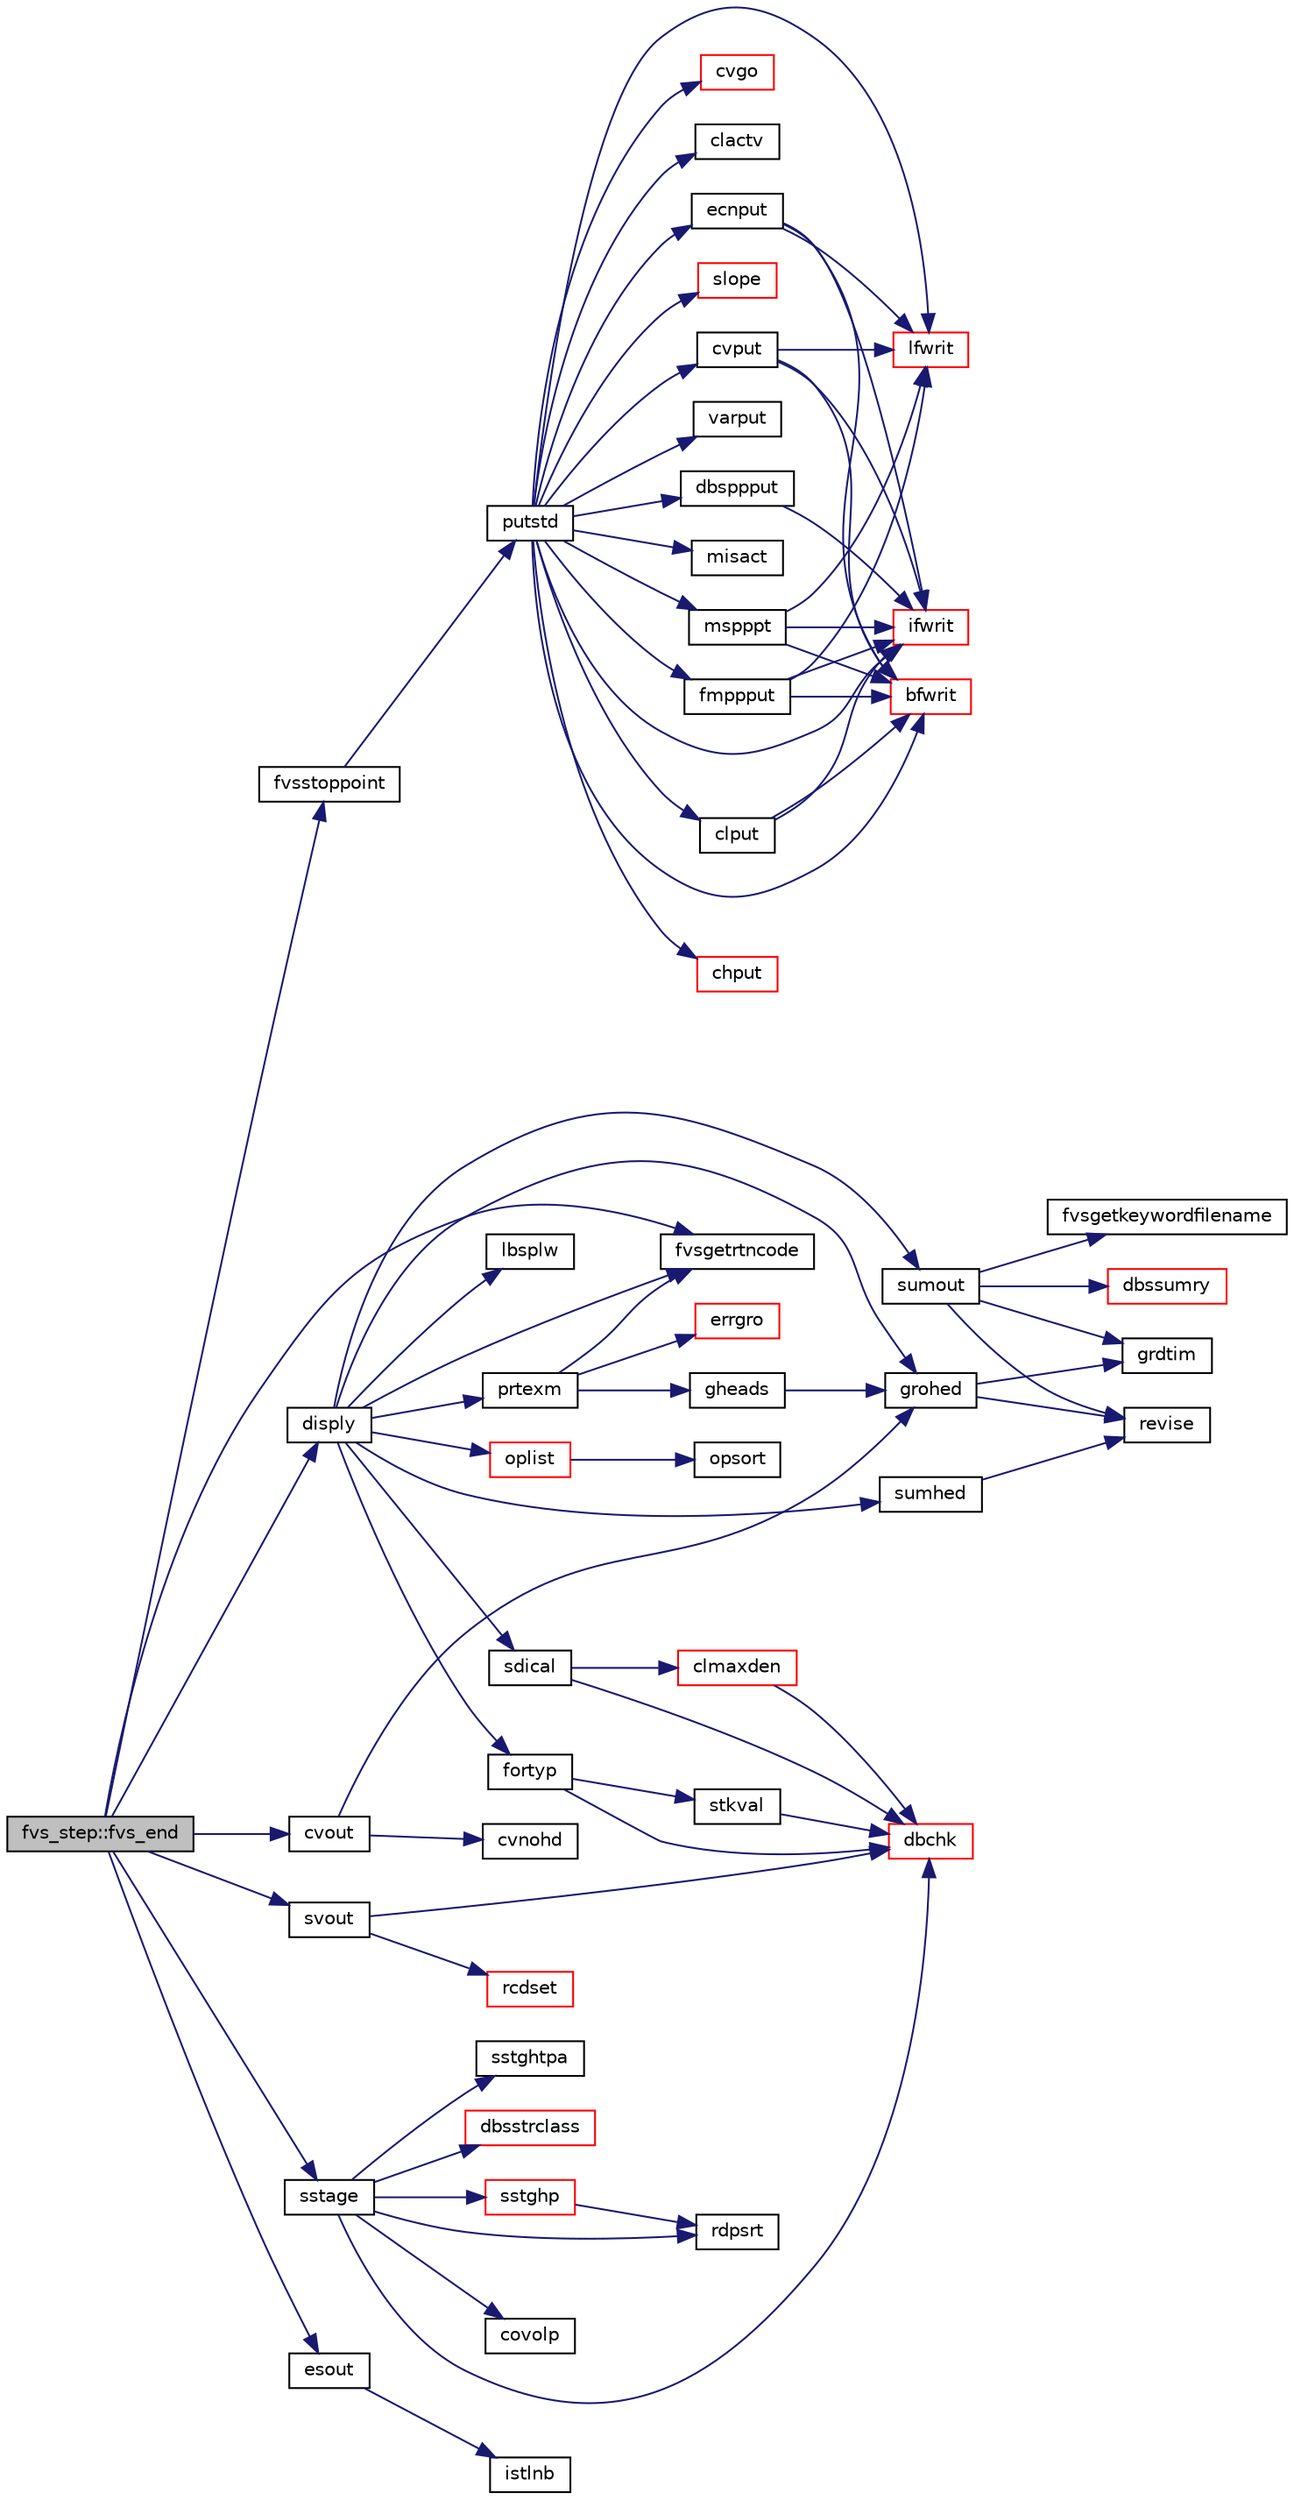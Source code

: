 digraph "fvs_step::fvs_end"
{
  edge [fontname="Helvetica",fontsize="10",labelfontname="Helvetica",labelfontsize="10"];
  node [fontname="Helvetica",fontsize="10",shape=record];
  rankdir="LR";
  Node1 [label="fvs_step::fvs_end",height=0.2,width=0.4,color="black", fillcolor="grey75", style="filled", fontcolor="black"];
  Node1 -> Node2 [color="midnightblue",fontsize="10",style="solid",fontname="Helvetica"];
  Node2 [label="fvsstoppoint",height=0.2,width=0.4,color="black", fillcolor="white", style="filled",URL="$cmdline_8f.html#af76f3c19404318f10236cae406be7430"];
  Node2 -> Node3 [color="midnightblue",fontsize="10",style="solid",fontname="Helvetica"];
  Node3 [label="putstd",height=0.2,width=0.4,color="black", fillcolor="white", style="filled",URL="$putstd_8f.html#a047efb2c7aaaa540a9d94c992299b6f2"];
  Node3 -> Node4 [color="midnightblue",fontsize="10",style="solid",fontname="Helvetica"];
  Node4 [label="ifwrit",height=0.2,width=0.4,color="red", fillcolor="white", style="filled",URL="$putgetsubs_8f.html#a3cd4a9559d862ea6df3c442238be9728"];
  Node3 -> Node5 [color="midnightblue",fontsize="10",style="solid",fontname="Helvetica"];
  Node5 [label="cvgo",height=0.2,width=0.4,color="red", fillcolor="white", style="filled",URL="$cvgo_8f.html#a198e8fab901513459ce05248f4ef563c"];
  Node3 -> Node6 [color="midnightblue",fontsize="10",style="solid",fontname="Helvetica"];
  Node6 [label="clactv",height=0.2,width=0.4,color="black", fillcolor="white", style="filled",URL="$clputget_8f.html#ac4944506fce4a3624ef2911062f1432c"];
  Node3 -> Node7 [color="midnightblue",fontsize="10",style="solid",fontname="Helvetica"];
  Node7 [label="lfwrit",height=0.2,width=0.4,color="red", fillcolor="white", style="filled",URL="$putgetsubs_8f.html#a8b435043b7af6c04d8198e1100857d34"];
  Node3 -> Node8 [color="midnightblue",fontsize="10",style="solid",fontname="Helvetica"];
  Node8 [label="slope",height=0.2,width=0.4,color="red", fillcolor="white", style="filled",URL="$fof__soi_8c.html#ac490823ca6d42e8898c5254c70a316ff"];
  Node3 -> Node9 [color="midnightblue",fontsize="10",style="solid",fontname="Helvetica"];
  Node9 [label="bfwrit",height=0.2,width=0.4,color="red", fillcolor="white", style="filled",URL="$putgetsubs_8f.html#ac1bf78e167b5695a26783509367746f8"];
  Node3 -> Node10 [color="midnightblue",fontsize="10",style="solid",fontname="Helvetica"];
  Node10 [label="varput",height=0.2,width=0.4,color="black", fillcolor="white", style="filled",URL="$varput_8f.html#ae2cbed7d506f8852ee59fa5217c38c72"];
  Node3 -> Node11 [color="midnightblue",fontsize="10",style="solid",fontname="Helvetica"];
  Node11 [label="cvput",height=0.2,width=0.4,color="black", fillcolor="white", style="filled",URL="$cvput_8f.html#a5dc6d0421a169f9b818b2e40b6c4554b"];
  Node11 -> Node4 [color="midnightblue",fontsize="10",style="solid",fontname="Helvetica"];
  Node11 -> Node7 [color="midnightblue",fontsize="10",style="solid",fontname="Helvetica"];
  Node11 -> Node9 [color="midnightblue",fontsize="10",style="solid",fontname="Helvetica"];
  Node3 -> Node12 [color="midnightblue",fontsize="10",style="solid",fontname="Helvetica"];
  Node12 [label="misact",height=0.2,width=0.4,color="black", fillcolor="white", style="filled",URL="$misact_8f.html#a79a9f8718b51ed1fa7b080cef84af964"];
  Node3 -> Node13 [color="midnightblue",fontsize="10",style="solid",fontname="Helvetica"];
  Node13 [label="mspppt",height=0.2,width=0.4,color="black", fillcolor="white", style="filled",URL="$mspppt_8f.html#aa83e1d5347da83c16ad16e1dfad514b4"];
  Node13 -> Node7 [color="midnightblue",fontsize="10",style="solid",fontname="Helvetica"];
  Node13 -> Node9 [color="midnightblue",fontsize="10",style="solid",fontname="Helvetica"];
  Node13 -> Node4 [color="midnightblue",fontsize="10",style="solid",fontname="Helvetica"];
  Node3 -> Node14 [color="midnightblue",fontsize="10",style="solid",fontname="Helvetica"];
  Node14 [label="fmppput",height=0.2,width=0.4,color="black", fillcolor="white", style="filled",URL="$fmppput_8f.html#a56df4134c9a6cf800cf52a98f0145759"];
  Node14 -> Node4 [color="midnightblue",fontsize="10",style="solid",fontname="Helvetica"];
  Node14 -> Node7 [color="midnightblue",fontsize="10",style="solid",fontname="Helvetica"];
  Node14 -> Node9 [color="midnightblue",fontsize="10",style="solid",fontname="Helvetica"];
  Node3 -> Node15 [color="midnightblue",fontsize="10",style="solid",fontname="Helvetica"];
  Node15 [label="ecnput",height=0.2,width=0.4,color="black", fillcolor="white", style="filled",URL="$ecnput_8f.html#a3183458c9c2ffa033d4a2eff592d5e95"];
  Node15 -> Node4 [color="midnightblue",fontsize="10",style="solid",fontname="Helvetica"];
  Node15 -> Node7 [color="midnightblue",fontsize="10",style="solid",fontname="Helvetica"];
  Node15 -> Node9 [color="midnightblue",fontsize="10",style="solid",fontname="Helvetica"];
  Node3 -> Node16 [color="midnightblue",fontsize="10",style="solid",fontname="Helvetica"];
  Node16 [label="dbsppput",height=0.2,width=0.4,color="black", fillcolor="white", style="filled",URL="$dbsppput_8f.html#a93f9ca74ef2e29cb1a3de3849a46c9eb"];
  Node16 -> Node4 [color="midnightblue",fontsize="10",style="solid",fontname="Helvetica"];
  Node3 -> Node17 [color="midnightblue",fontsize="10",style="solid",fontname="Helvetica"];
  Node17 [label="clput",height=0.2,width=0.4,color="black", fillcolor="white", style="filled",URL="$clputget_8f.html#ac604c456a2a16f37421c9bdbc5dd9c11"];
  Node17 -> Node4 [color="midnightblue",fontsize="10",style="solid",fontname="Helvetica"];
  Node17 -> Node9 [color="midnightblue",fontsize="10",style="solid",fontname="Helvetica"];
  Node3 -> Node18 [color="midnightblue",fontsize="10",style="solid",fontname="Helvetica"];
  Node18 [label="chput",height=0.2,width=0.4,color="red", fillcolor="white", style="filled",URL="$chput_8f.html#aa8c2de53d908e8d4c828dec2c2e2e0b4"];
  Node1 -> Node19 [color="midnightblue",fontsize="10",style="solid",fontname="Helvetica"];
  Node19 [label="disply",height=0.2,width=0.4,color="black", fillcolor="white", style="filled",URL="$disply_8f.html#a40c3d506a5ba7894f7c12ab4cf25b4c2"];
  Node19 -> Node20 [color="midnightblue",fontsize="10",style="solid",fontname="Helvetica"];
  Node20 [label="fortyp",height=0.2,width=0.4,color="black", fillcolor="white", style="filled",URL="$fortyp_8f.html#ab61cd2edd821b692065258a1813c4779"];
  Node20 -> Node21 [color="midnightblue",fontsize="10",style="solid",fontname="Helvetica"];
  Node21 [label="dbchk",height=0.2,width=0.4,color="red", fillcolor="white", style="filled",URL="$dbchk_8f.html#a50e82b8d87ebaeb63d8e1abab05bc20b"];
  Node20 -> Node22 [color="midnightblue",fontsize="10",style="solid",fontname="Helvetica"];
  Node22 [label="stkval",height=0.2,width=0.4,color="black", fillcolor="white", style="filled",URL="$stkval_8f.html#a93f353fad51f162de3cdb1b61ee623d1"];
  Node22 -> Node21 [color="midnightblue",fontsize="10",style="solid",fontname="Helvetica"];
  Node19 -> Node23 [color="midnightblue",fontsize="10",style="solid",fontname="Helvetica"];
  Node23 [label="sdical",height=0.2,width=0.4,color="black", fillcolor="white", style="filled",URL="$sdical_8f.html#a235a2595a6e0fc8939700a1b24b845af"];
  Node23 -> Node21 [color="midnightblue",fontsize="10",style="solid",fontname="Helvetica"];
  Node23 -> Node24 [color="midnightblue",fontsize="10",style="solid",fontname="Helvetica"];
  Node24 [label="clmaxden",height=0.2,width=0.4,color="red", fillcolor="white", style="filled",URL="$clmaxden_8f.html#a4d2e1380caa10bcef2a3a61f1735e7e1"];
  Node24 -> Node21 [color="midnightblue",fontsize="10",style="solid",fontname="Helvetica"];
  Node19 -> Node25 [color="midnightblue",fontsize="10",style="solid",fontname="Helvetica"];
  Node25 [label="prtexm",height=0.2,width=0.4,color="black", fillcolor="white", style="filled",URL="$prtexm_8f.html#adec1753d0a73f3615347ddeb685177e3"];
  Node25 -> Node26 [color="midnightblue",fontsize="10",style="solid",fontname="Helvetica"];
  Node26 [label="errgro",height=0.2,width=0.4,color="red", fillcolor="white", style="filled",URL="$errgro_8f.html#a638bc8982f252f2894cb512c31d9890a"];
  Node25 -> Node27 [color="midnightblue",fontsize="10",style="solid",fontname="Helvetica"];
  Node27 [label="fvsgetrtncode",height=0.2,width=0.4,color="black", fillcolor="white", style="filled",URL="$cmdline_8f.html#a0772cb6ab1daa15981fb8fcb46971c27"];
  Node25 -> Node28 [color="midnightblue",fontsize="10",style="solid",fontname="Helvetica"];
  Node28 [label="gheads",height=0.2,width=0.4,color="black", fillcolor="white", style="filled",URL="$gheads_8f.html#a7d6a0ee27c8eaf2bbb9b5e1883308c87"];
  Node28 -> Node29 [color="midnightblue",fontsize="10",style="solid",fontname="Helvetica"];
  Node29 [label="grohed",height=0.2,width=0.4,color="black", fillcolor="white", style="filled",URL="$grohed_8f.html#a208663aece1e7b7a8133af6dd40d5468"];
  Node29 -> Node30 [color="midnightblue",fontsize="10",style="solid",fontname="Helvetica"];
  Node30 [label="revise",height=0.2,width=0.4,color="black", fillcolor="white", style="filled",URL="$revise_8f.html#a760f6639eabbb44bc7694760f0598231"];
  Node29 -> Node31 [color="midnightblue",fontsize="10",style="solid",fontname="Helvetica"];
  Node31 [label="grdtim",height=0.2,width=0.4,color="black", fillcolor="white", style="filled",URL="$grdtim_8f.html#ad10217068165ab4b799e84db9a37e052"];
  Node19 -> Node27 [color="midnightblue",fontsize="10",style="solid",fontname="Helvetica"];
  Node19 -> Node29 [color="midnightblue",fontsize="10",style="solid",fontname="Helvetica"];
  Node19 -> Node32 [color="midnightblue",fontsize="10",style="solid",fontname="Helvetica"];
  Node32 [label="lbsplw",height=0.2,width=0.4,color="black", fillcolor="white", style="filled",URL="$lbsplw_8f.html#a30e1203fbce84889d2463835bd30bf6b"];
  Node19 -> Node33 [color="midnightblue",fontsize="10",style="solid",fontname="Helvetica"];
  Node33 [label="sumout",height=0.2,width=0.4,color="black", fillcolor="white", style="filled",URL="$sumout_8f.html#a51936d897661695f99100cb89b3d093f"];
  Node33 -> Node30 [color="midnightblue",fontsize="10",style="solid",fontname="Helvetica"];
  Node33 -> Node31 [color="midnightblue",fontsize="10",style="solid",fontname="Helvetica"];
  Node33 -> Node34 [color="midnightblue",fontsize="10",style="solid",fontname="Helvetica"];
  Node34 [label="fvsgetkeywordfilename",height=0.2,width=0.4,color="black", fillcolor="white", style="filled",URL="$cmdline_8f.html#a0e76754ef3361889b089410a750a9e0b"];
  Node33 -> Node35 [color="midnightblue",fontsize="10",style="solid",fontname="Helvetica"];
  Node35 [label="dbssumry",height=0.2,width=0.4,color="red", fillcolor="white", style="filled",URL="$dbssumry_8f.html#a957285146cc5be739c81e8d726520ba4"];
  Node19 -> Node36 [color="midnightblue",fontsize="10",style="solid",fontname="Helvetica"];
  Node36 [label="oplist",height=0.2,width=0.4,color="red", fillcolor="white", style="filled",URL="$oplist_8f.html#af03167443672e110124f8cbdc1e2bdd9"];
  Node36 -> Node37 [color="midnightblue",fontsize="10",style="solid",fontname="Helvetica"];
  Node37 [label="opsort",height=0.2,width=0.4,color="black", fillcolor="white", style="filled",URL="$opsort_8f.html#a6681e6cd0f66844e47a1ea085ef16452"];
  Node19 -> Node38 [color="midnightblue",fontsize="10",style="solid",fontname="Helvetica"];
  Node38 [label="sumhed",height=0.2,width=0.4,color="black", fillcolor="white", style="filled",URL="$sumhed_8f.html#ac8c7d16c38a004c4717b1b7e04abf37a"];
  Node38 -> Node30 [color="midnightblue",fontsize="10",style="solid",fontname="Helvetica"];
  Node1 -> Node27 [color="midnightblue",fontsize="10",style="solid",fontname="Helvetica"];
  Node1 -> Node39 [color="midnightblue",fontsize="10",style="solid",fontname="Helvetica"];
  Node39 [label="sstage",height=0.2,width=0.4,color="black", fillcolor="white", style="filled",URL="$sstage_8f.html#a6750c588bfb9f44874ad27e96750e458"];
  Node39 -> Node21 [color="midnightblue",fontsize="10",style="solid",fontname="Helvetica"];
  Node39 -> Node40 [color="midnightblue",fontsize="10",style="solid",fontname="Helvetica"];
  Node40 [label="rdpsrt",height=0.2,width=0.4,color="black", fillcolor="white", style="filled",URL="$rdpsrt_8f.html#a0f0c79b72af19ed56f74ee89ecae6877"];
  Node39 -> Node41 [color="midnightblue",fontsize="10",style="solid",fontname="Helvetica"];
  Node41 [label="covolp",height=0.2,width=0.4,color="black", fillcolor="white", style="filled",URL="$covolp_8f.html#a03e184cd2613360b70dd021f8da2f5d6"];
  Node39 -> Node42 [color="midnightblue",fontsize="10",style="solid",fontname="Helvetica"];
  Node42 [label="sstghtpa",height=0.2,width=0.4,color="black", fillcolor="white", style="filled",URL="$sstage_8f.html#a5fdd927853fcf074d7b9b8d74c30549d"];
  Node39 -> Node43 [color="midnightblue",fontsize="10",style="solid",fontname="Helvetica"];
  Node43 [label="sstghp",height=0.2,width=0.4,color="red", fillcolor="white", style="filled",URL="$sstage_8f.html#a262a8c6e1021309183fd5bfeca7dfebe"];
  Node43 -> Node40 [color="midnightblue",fontsize="10",style="solid",fontname="Helvetica"];
  Node39 -> Node44 [color="midnightblue",fontsize="10",style="solid",fontname="Helvetica"];
  Node44 [label="dbsstrclass",height=0.2,width=0.4,color="red", fillcolor="white", style="filled",URL="$dbsstrclass_8f.html#a153fd3d7367f680359a848f20024b355"];
  Node1 -> Node45 [color="midnightblue",fontsize="10",style="solid",fontname="Helvetica"];
  Node45 [label="svout",height=0.2,width=0.4,color="black", fillcolor="white", style="filled",URL="$svout_8f.html#a8c5f64a04396e1839a97dd3c049fceb3"];
  Node45 -> Node21 [color="midnightblue",fontsize="10",style="solid",fontname="Helvetica"];
  Node45 -> Node46 [color="midnightblue",fontsize="10",style="solid",fontname="Helvetica"];
  Node46 [label="rcdset",height=0.2,width=0.4,color="red", fillcolor="white", style="filled",URL="$rcdset_8f.html#a1dba8a40ee085d920a3ebb27fcd34a59"];
  Node1 -> Node47 [color="midnightblue",fontsize="10",style="solid",fontname="Helvetica"];
  Node47 [label="esout",height=0.2,width=0.4,color="black", fillcolor="white", style="filled",URL="$esout_8f.html#aee6e3a0f2df745f03441c52e08cc6780"];
  Node47 -> Node48 [color="midnightblue",fontsize="10",style="solid",fontname="Helvetica"];
  Node48 [label="istlnb",height=0.2,width=0.4,color="black", fillcolor="white", style="filled",URL="$istlnb_8f.html#ad995a38c1ae652e4f942b67cc1d26fd4"];
  Node1 -> Node49 [color="midnightblue",fontsize="10",style="solid",fontname="Helvetica"];
  Node49 [label="cvout",height=0.2,width=0.4,color="black", fillcolor="white", style="filled",URL="$cvout_8f.html#a17df2b8f874022a60715edd0f3a4d425"];
  Node49 -> Node50 [color="midnightblue",fontsize="10",style="solid",fontname="Helvetica"];
  Node50 [label="cvnohd",height=0.2,width=0.4,color="black", fillcolor="white", style="filled",URL="$cvnohd_8f.html#a2628fbfa75c4f8942e86ea6e55972f6f"];
  Node49 -> Node29 [color="midnightblue",fontsize="10",style="solid",fontname="Helvetica"];
}
